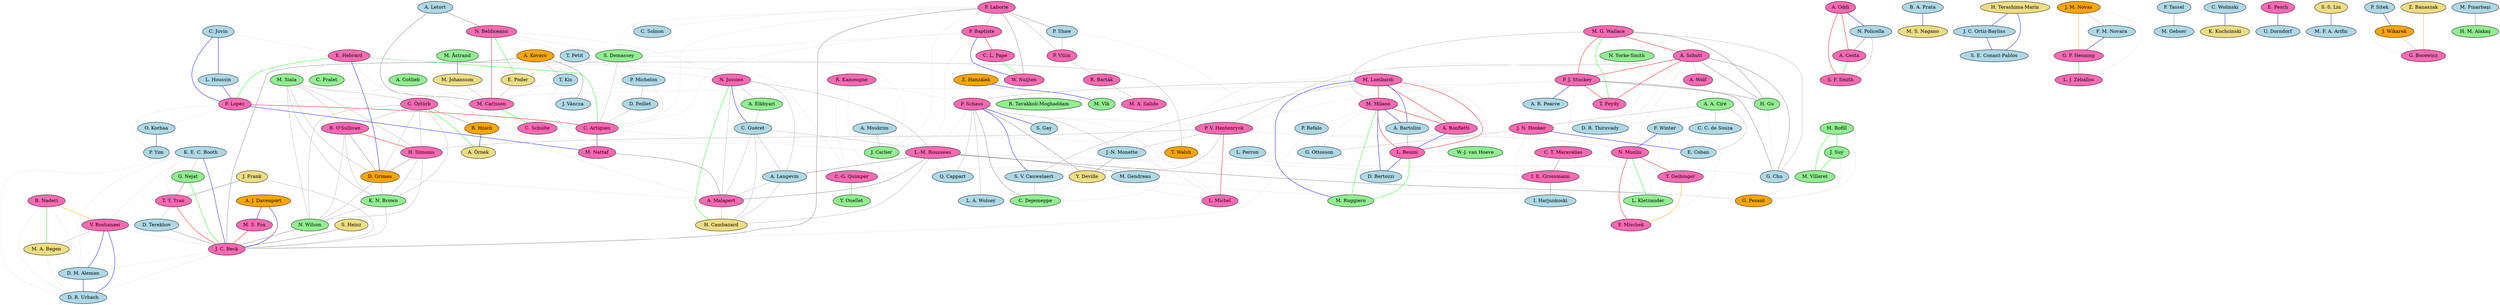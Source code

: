 strict graph coauth {
a6 [label="C. Artigues" style="filled" fillcolor="hotpink"]
a204 [label="G. Nejat" style="filled" fillcolor="lightgreen"]
a298 [label="S. F. Smith" style="filled" fillcolor="hotpink"]
a725 [label="B. Naderi" style="filled" fillcolor="hotpink"]
a133 [label="S. Heinz" style="filled" fillcolor="lightgoldenrod"]
a118 [label="P. Laborie" style="filled" fillcolor="hotpink"]
a387 [label="M. S. Nagano" style="filled" fillcolor="lightgoldenrod"]
a1778 [label="J. C. Ortiz-Bayliss" style="filled" fillcolor="lightblue"]
a326 [label="L.-M. Rousseau" style="filled" fillcolor="hotpink"]
a148 [label="P. V. Hentenryck" style="filled" fillcolor="hotpink"]
a644 [label="A. Langevin" style="filled" fillcolor="lightblue"]
a1606 [label="H. Terashima-Marín" style="filled" fillcolor="lightgoldenrod"]
a243 [label="S. Demassey" style="filled" fillcolor="lightgreen"]
a162 [label="P. Baptiste" style="filled" fillcolor="hotpink"]
a120 [label="P. Shaw" style="filled" fillcolor="lightblue"]
a92 [label="C. Schulte" style="filled" fillcolor="hotpink"]
a680 [label="P. Yim" style="filled" fillcolor="lightblue"]
a152 [label="R. Barták" style="filled" fillcolor="hotpink"]
a170 [label="C. C. de Souza" style="filled" fillcolor="lightblue"]
a284 [label="A. Cesta" style="filled" fillcolor="hotpink"]
a396 [label="D. R. Thiruvady" style="filled" fillcolor="lightblue"]
a147 [label="P. Schaus" style="filled" fillcolor="hotpink"]
a311 [label="M. Vlk" style="filled" fillcolor="lightgreen"]
a43 [label="F. Winter" style="filled" fillcolor="lightblue"]
a149 [label="J.-N. Monette" style="filled" fillcolor="lightblue"]
a129 [label="M. Siala" style="filled" fillcolor="lightgreen"]
a151 [label="Y. Deville" style="filled" fillcolor="lightgoldenrod"]
a91 [label="M. Carlsson" style="filled" fillcolor="hotpink"]
a206 [label="W.-J. van Hoeve" style="filled" fillcolor="lightgreen"]
a116 [label="Z. Hanzálek" style="filled" fillcolor="orange"]
a429 [label="R. Tavakkoli-Moghaddam" style="filled" fillcolor="lightgreen"]
a587 [label="G. P. Henning" style="filled" fillcolor="hotpink"]
a8 [label="G. Pesant" style="filled" fillcolor="orange"]
a61 [label="M. Gebser" style="filled" fillcolor="lightblue"]
a1169 [label="A. Moukrim" style="filled" fillcolor="lightblue"]
a198 [label="A. Bonfietti" style="filled" fillcolor="hotpink"]
a228 [label="M. Bofill" style="filled" fillcolor="lightgreen"]
a154 [label="T. Feydy" style="filled" fillcolor="hotpink"]
a80 [label="F. Mischek" style="filled" fillcolor="hotpink"]
a658 [label="C. Wolinski" style="filled" fillcolor="lightblue"]
a21 [label="C. Pralet" style="filled" fillcolor="lightgreen"]
a894 [label="D. M. Aleman" style="filled" fillcolor="lightblue"]
a659 [label="K. Kuchcinski" style="filled" fillcolor="lightgoldenrod"]
a128 [label="N. Beldiceanu" style="filled" fillcolor="hotpink"]
a336 [label="H. Gu" style="filled" fillcolor="lightgreen"]
a717 [label="M. Ruggiero" style="filled" fillcolor="lightgreen"]
a355 [label="P. Michelon" style="filled" fillcolor="lightblue"]
a32 [label="L. Michel" style="filled" fillcolor="hotpink"]
a620 [label="L. J. Zeballos" style="filled" fillcolor="hotpink"]
a437 [label="E. Pesch" style="filled" fillcolor="hotpink"]
a276 [label="T. Walsh" style="filled" fillcolor="orange"]
a3 [label="P. Lopez" style="filled" fillcolor="hotpink"]
a1243 [label="S.-S. Liu" style="filled" fillcolor="lightgoldenrod"]
a385 [label="B. A. Prata" style="filled" fillcolor="lightblue"]
a248 [label="A. J. Davenport" style="filled" fillcolor="orange"]
a203 [label="K. E. C. Booth" style="filled" fillcolor="lightblue"]
a375 [label="D. Bertozzi" style="filled" fillcolor="lightblue"]
a89 [label="J. C. Beck" style="filled" fillcolor="hotpink"]
a143 [label="M. Milano" style="filled" fillcolor="hotpink"]
a817 [label="D. Terekhov" style="filled" fillcolor="lightblue"]
a37 [label="C.-G. Quimper" style="filled" fillcolor="hotpink"]
a153 [label="M. A. Salido" style="filled" fillcolor="hotpink"]
a282 [label="A. Oddi" style="filled" fillcolor="hotpink"]
a629 [label="G. Bocewicz" style="filled" fillcolor="hotpink"]
a221 [label="T. Petit" style="filled" fillcolor="lightblue"]
a85 [label="C. Solnon" style="filled" fillcolor="lightblue"]
a586 [label="F. M. Novara" style="filled" fillcolor="lightblue"]
a615 [label="M. Gendreau" style="filled" fillcolor="lightblue"]
a157 [label="A. A. Ciré" style="filled" fillcolor="lightgreen"]
a825 [label="N. Wilson" style="filled" fillcolor="lightgreen"]
a379 [label="J. Frank" style="filled" fillcolor="lightgoldenrod"]
a870 [label="I. Harjunkoski" style="filled" fillcolor="lightblue"]
a288 [label="L. Perron" style="filled" fillcolor="lightblue"]
a10 [label="R. Kameugne" style="filled" fillcolor="hotpink"]
a202 [label="C. Dejemeppe" style="filled" fillcolor="lightgreen"]
a51 [label="A. Wolf" style="filled" fillcolor="hotpink"]
a254 [label="P. Refalo" style="filled" fillcolor="lightblue"]
a232 [label="J. Suy" style="filled" fillcolor="lightgreen"]
a121 [label="P. Vilím" style="filled" fillcolor="hotpink"]
a160 [label="J. N. Hooker" style="filled" fillcolor="hotpink"]
a1383 [label="M. Pınarbaşı" style="filled" fillcolor="lightblue"]
a727 [label="V. Roshanaei" style="filled" fillcolor="hotpink"]
a997 [label="H. Cambazard" style="filled" fillcolor="lightgoldenrod"]
a217 [label="K. N. Brown" style="filled" fillcolor="lightgreen"]
a278 [label="J. Váncza" style="filled" fillcolor="lightblue"]
a245 [label="L. Benini" style="filled" fillcolor="hotpink"]
a225 [label="A. Bartolini" style="filled" fillcolor="lightblue"]
a1487 [label="M. F. A. Arifin" style="filled" fillcolor="lightblue"]
a211 [label="S. Gay" style="filled" fillcolor="lightblue"]
a835 [label="M. A. Begen" style="filled" fillcolor="lightgoldenrod"]
a125 [label="P. J. Stuckey" style="filled" fillcolor="hotpink"]
a233 [label="M. Villaret" style="filled" fillcolor="lightgreen"]
a181 [label="D. Grimes" style="filled" fillcolor="orange"]
a77 [label="T. Geibinger" style="filled" fillcolor="hotpink"]
a381 [label="C. T. Maravelias" style="filled" fillcolor="hotpink"]
a224 [label="L. A. Wolsey" style="filled" fillcolor="lightblue"]
a851 [label="G. Ottosson" style="filled" fillcolor="lightblue"]
a763 [label="H. M. Alakaş" style="filled" fillcolor="lightgreen"]
a382 [label="I. E. Grossmann" style="filled" fillcolor="hotpink"]
a1474 [label="P. Sitek" style="filled" fillcolor="lightblue"]
a895 [label="D. R. Urbach" style="filled" fillcolor="lightblue"]
a45 [label="N. Musliu" style="filled" fillcolor="hotpink"]
a58 [label="P. Tassel" style="filled" fillcolor="lightblue"]
a124 [label="A. Schutt" style="filled" fillcolor="hotpink"]
a142 [label="M. Lombardi" style="filled" fillcolor="hotpink"]
a343 [label="G. Chu" style="filled" fillcolor="lightblue"]
a137 [label="B. Hnich" style="filled" fillcolor="orange"]
a523 [label="J. M. Novas" style="filled" fillcolor="orange"]
a16 [label="B. O'Sullivan" style="filled" fillcolor="hotpink"]
a52 [label="Y. Ouellet" style="filled" fillcolor="lightgreen"]
a82 [label="A. Malapert" style="filled" fillcolor="hotpink"]
a324 [label="A. R. Pearce" style="filled" fillcolor="lightblue"]
a195 [label="A. Gotlieb" style="filled" fillcolor="lightgreen"]
a2 [label="L. Houssin" style="filled" fillcolor="lightblue"]
a293 [label="C. Guéret" style="filled" fillcolor="lightblue"]
a534 [label="J. Wikarek" style="filled" fillcolor="orange"]
a146 [label="A. Kovács" style="filled" fillcolor="orange"]
a138 [label="A. Örnek" style="filled" fillcolor="lightgoldenrod"]
a247 [label="N. Jussien" style="filled" fillcolor="hotpink"]
a358 [label="E. Poder" style="filled" fillcolor="lightgoldenrod"]
a798 [label="T. T. Tran" style="filled" fillcolor="hotpink"]
a17 [label="H. Simonis" style="filled" fillcolor="hotpink"]
a117 [label="M. G. Wallace" style="filled" fillcolor="hotpink"]
a75 [label="M. Johansson" style="filled" fillcolor="lightgoldenrod"]
a302 [label="M. S. Fox" style="filled" fillcolor="hotpink"]
a679 [label="O. Korbaa" style="filled" fillcolor="lightblue"]
a127 [label="A. Letort" style="filled" fillcolor="lightblue"]
a903 [label="U. Dorndorf" style="filled" fillcolor="lightblue"]
a0 [label="C. Juvin" style="filled" fillcolor="lightblue"]
a201 [label="S. V. Cauwelaert" style="filled" fillcolor="lightblue"]
a42 [label="Q. Cappart" style="filled" fillcolor="lightblue"]
a78 [label="L. Kletzander" style="filled" fillcolor="lightgreen"]
a74 [label="M. Åstrand" style="filled" fillcolor="lightgreen"]
a655 [label="W. Nuijten" style="filled" fillcolor="hotpink"]
a135 [label="C. Öztürk" style="filled" fillcolor="hotpink"]
a844 [label="J. Carlier" style="filled" fillcolor="lightgreen"]
a163 [label="C. L. Pape" style="filled" fillcolor="hotpink"]
a19 [label="N. Yorke-Smith" style="filled" fillcolor="lightgreen"]
a335 [label="E. Coban" style="filled" fillcolor="lightblue"]
a1779 [label="S. E. Conant-Pablos" style="filled" fillcolor="lightblue"]
a155 [label="T. Kis" style="filled" fillcolor="lightblue"]
a292 [label="A. Elkhyari" style="filled" fillcolor="lightgreen"]
a283 [label="N. Policella" style="filled" fillcolor="lightblue"]
a81 [label="M. Nattaf" style="filled" fillcolor="hotpink"]
a1811 [label="Z. Banaszak" style="filled" fillcolor="lightgoldenrod"]
a356 [label="D. Feillet" style="filled" fillcolor="lightblue"]
a1 [label="E. Hebrard" style="filled" fillcolor="hotpink"]
  a125 -- a324 [weight=4 color="blue"]
   a587 -- a620 [weight=5 color="green"]
   a143 -- a198 [weight=9 color="red"]
   a142 -- a198 [weight=8 color="red"]
   a142 -- a143 [weight=23 color="red"]
   a124 -- a45 [weight=1 color="grey90"]
   a124 -- a125 [weight=16 color="red"]
   a125 -- a45 [weight=1 color="grey90"]
   a147 -- a224 [weight=2 color="grey70"]
   a0 -- a1 [weight=1 color="grey90"]
   a0 -- a2 [weight=4 color="blue"]
   a0 -- a3 [weight=4 color="blue"]
   a1 -- a2 [weight=1 color="grey90"]
   a1 -- a3 [weight=5 color="green"]
   a2 -- a3 [weight=4 color="blue"]
   a385 -- a387 [weight=4 color="blue"]
   a3 -- a6 [weight=11 color="red"]
   a217 -- a89 [weight=2 color="grey70"]
   a358 -- a91 [weight=2 color="grey70"]
   a128 -- a358 [weight=5 color="green"]
   a128 -- a91 [weight=7 color="red"]
   a679 -- a680 [weight=4 color="blue"]
   a45 -- a80 [weight=8 color="red"]
   a45 -- a77 [weight=8 color="red"]
   a77 -- a80 [weight=6 color="orange"]
   a137 -- a276 [weight=1 color="grey90"]
   a437 -- a903 [weight=4 color="blue"]
   a381 -- a382 [weight=3 color="grey50"]
   a16 -- a17 [weight=8 color="red"]
   a1606 -- a1778 [weight=4 color="blue"]
   a1606 -- a1779 [weight=4 color="blue"]
   a1778 -- a1779 [weight=4 color="blue"]
   a302 -- a89 [weight=8 color="red"]
   a326 -- a8 [weight=3 color="grey50"]
   a128 -- a243 [weight=1 color="grey90"]
   a243 -- a358 [weight=1 color="grey90"]
   a243 -- a91 [weight=1 color="grey90"]
   a658 -- a659 [weight=4 color="blue"]
   a254 -- a89 [weight=1 color="grey90"]
   a163 -- a655 [weight=5 color="green"]
   a162 -- a163 [weight=11 color="red"]
   a162 -- a655 [weight=4 color="blue"]
   a195 -- a91 [weight=1 color="grey90"]
   a379 -- a89 [weight=2 color="grey70"]
   a379 -- a798 [weight=3 color="grey50"]
   a798 -- a89 [weight=10 color="red"]
   a221 -- a358 [weight=1 color="grey90"]
   a523 -- a587 [weight=6 color="orange"]
   a523 -- a620 [weight=1 color="grey90"]
   a160 -- a335 [weight=4 color="blue"]
   a45 -- a78 [weight=5 color="green"]
   a148 -- a17 [weight=2 color="grey70"]
   a152 -- a311 [weight=1 color="grey90"]
   a43 -- a80 [weight=1 color="grey90"]
   a43 -- a78 [weight=1 color="grey90"]
   a43 -- a45 [weight=4 color="blue"]
   a43 -- a77 [weight=1 color="grey90"]
   a78 -- a80 [weight=1 color="grey90"]
   a77 -- a78 [weight=1 color="grey90"]
   a148 -- a288 [weight=1 color="grey90"]
   a1811 -- a629 [weight=6 color="orange"]
   a135 -- a138 [weight=5 color="green"]
   a356 -- a6 [weight=2 color="grey70"]
   a124 -- a148 [weight=2 color="grey70"]
   a894 -- a895 [weight=4 color="blue"]
   a727 -- a895 [weight=4 color="blue"]
   a727 -- a894 [weight=4 color="blue"]
   a284 -- a298 [weight=5 color="green"]
   a282 -- a284 [weight=8 color="red"]
   a282 -- a298 [weight=7 color="red"]
   a143 -- a851 [weight=1 color="grey90"]
   a143 -- a254 [weight=1 color="grey90"]
   a254 -- a851 [weight=1 color="grey90"]
   a146 -- a278 [weight=3 color="grey50"]
   a146 -- a155 [weight=2 color="grey70"]
   a155 -- a278 [weight=1 color="grey90"]
   a725 -- a727 [weight=6 color="orange"]
   a825 -- a89 [weight=3 color="grey50"]
   a133 -- a89 [weight=3 color="grey50"]
   a817 -- a89 [weight=3 color="grey50"]
   a798 -- a817 [weight=2 color="grey70"]
   a124 -- a396 [weight=1 color="grey90"]
   a124 -- a336 [weight=3 color="grey50"]
   a336 -- a396 [weight=1 color="grey90"]
   a117 -- a124 [weight=8 color="red"]
   a117 -- a396 [weight=1 color="grey90"]
   a117 -- a336 [weight=3 color="grey50"]
   a91 -- a92 [weight=5 color="green"]
   a247 -- a997 [weight=5 color="green"]
   a142 -- a206 [weight=1 color="grey90"]
   a127 -- a91 [weight=3 color="grey50"]
   a127 -- a128 [weight=3 color="grey50"]
   a1243 -- a1487 [weight=4 color="blue"]
   a245 -- a717 [weight=5 color="green"]
   a143 -- a245 [weight=16 color="red"]
   a143 -- a717 [weight=5 color="green"]
   a142 -- a245 [weight=12 color="red"]
   a142 -- a717 [weight=4 color="blue"]
   a282 -- a283 [weight=4 color="blue"]
   a283 -- a284 [weight=3 color="grey50"]
   a198 -- a245 [weight=4 color="blue"]
   a326 -- a82 [weight=3 color="grey50"]
   a124 -- a154 [weight=8 color="red"]
   a148 -- a32 [weight=7 color="red"]
   a58 -- a61 [weight=3 color="grey50"]
   a124 -- a343 [weight=3 color="grey50"]
   a124 -- a276 [weight=1 color="grey90"]
   a276 -- a343 [weight=1 color="grey90"]
   a89 -- a895 [weight=1 color="grey90"]
   a89 -- a894 [weight=1 color="grey90"]
   a203 -- a895 [weight=1 color="grey90"]
   a203 -- a894 [weight=1 color="grey90"]
   a203 -- a89 [weight=4 color="blue"]
   a203 -- a727 [weight=1 color="grey90"]
   a727 -- a89 [weight=1 color="grey90"]
   a204 -- a89 [weight=5 color="green"]
   a204 -- a798 [weight=3 color="grey50"]
   a725 -- a895 [weight=1 color="grey90"]
   a725 -- a894 [weight=1 color="grey90"]
   a725 -- a835 [weight=5 color="green"]
   a835 -- a895 [weight=1 color="grey90"]
   a835 -- a894 [weight=1 color="grey90"]
   a727 -- a835 [weight=2 color="grey70"]
   a248 -- a89 [weight=4 color="blue"]
   a248 -- a302 [weight=4 color="blue"]
   a157 -- a335 [weight=2 color="grey70"]
   a157 -- a160 [weight=2 color="grey70"]
   a326 -- a615 [weight=3 color="grey50"]
   a1383 -- a763 [weight=3 color="grey50"]
   a355 -- a6 [weight=1 color="grey90"]
   a243 -- a6 [weight=2 color="grey70"]
   a243 -- a355 [weight=1 color="grey90"]
   a75 -- a91 [weight=2 color="grey70"]
   a225 -- a245 [weight=3 color="grey50"]
   a143 -- a225 [weight=4 color="blue"]
   a142 -- a225 [weight=4 color="blue"]
   a147 -- a151 [weight=3 color="grey50"]
   a151 -- a224 [weight=1 color="grey90"]
   a125 -- a135 [weight=1 color="grey90"]
   a121 -- a152 [weight=2 color="grey70"]
   a1 -- a21 [weight=1 color="grey90"]
   a74 -- a75 [weight=4 color="blue"]
   a142 -- a147 [weight=2 color="grey70"]
   a142 -- a201 [weight=2 color="grey70"]
   a147 -- a201 [weight=4 color="blue"]
   a81 -- a82 [weight=3 color="grey50"]
   a125 -- a343 [weight=3 color="grey50"]
   a355 -- a356 [weight=2 color="grey70"]
   a120 -- a121 [weight=2 color="grey70"]
   a118 -- a120 [weight=3 color="grey50"]
   a118 -- a121 [weight=2 color="grey70"]
   a326 -- a382 [weight=1 color="grey90"]
   a245 -- a375 [weight=4 color="blue"]
   a143 -- a375 [weight=4 color="blue"]
   a16 -- a181 [weight=3 color="grey50"]
   a16 -- a217 [weight=2 color="grey70"]
   a16 -- a825 [weight=2 color="grey70"]
   a135 -- a16 [weight=2 color="grey70"]
   a135 -- a181 [weight=2 color="grey70"]
   a135 -- a17 [weight=2 color="grey70"]
   a135 -- a217 [weight=2 color="grey70"]
   a135 -- a825 [weight=2 color="grey70"]
   a181 -- a217 [weight=2 color="grey70"]
   a181 -- a825 [weight=2 color="grey70"]
   a17 -- a181 [weight=3 color="grey50"]
   a17 -- a217 [weight=2 color="grey70"]
   a17 -- a825 [weight=2 color="grey70"]
   a217 -- a825 [weight=2 color="grey70"]
   a129 -- a16 [weight=2 color="grey70"]
   a129 -- a135 [weight=2 color="grey70"]
   a129 -- a181 [weight=2 color="grey70"]
   a129 -- a17 [weight=2 color="grey70"]
   a129 -- a217 [weight=2 color="grey70"]
   a129 -- a825 [weight=2 color="grey70"]
   a1 -- a181 [weight=4 color="blue"]
   a37 -- a52 [weight=5 color="green"]
   a10 -- a37 [weight=1 color="grey90"]
   a10 -- a52 [weight=1 color="grey90"]
   a1474 -- a534 [weight=4 color="blue"]
   a326 -- a42 [weight=1 color="grey90"]
   a147 -- a326 [weight=1 color="grey90"]
   a147 -- a42 [weight=2 color="grey70"]
   a117 -- a125 [weight=8 color="red"]
   a117 -- a154 [weight=5 color="green"]
   a125 -- a154 [weight=8 color="red"]
   a1169 -- a844 [weight=2 color="grey70"]
   a147 -- a202 [weight=3 color="grey50"]
   a6 -- a81 [weight=4 color="blue"]
   a3 -- a81 [weight=4 color="blue"]
   a155 -- a6 [weight=1 color="grey90"]
   a155 -- a81 [weight=1 color="grey90"]
   a155 -- a3 [weight=1 color="grey90"]
   a292 -- a293 [weight=2 color="grey70"]
   a247 -- a292 [weight=2 color="grey70"]
   a247 -- a293 [weight=4 color="blue"]
   a147 -- a211 [weight=4 color="blue"]
   a116 -- a311 [weight=4 color="blue"]
   a615 -- a8 [weight=1 color="grey90"]
   a117 -- a143 [weight=2 color="grey70"]
   a149 -- a151 [weight=3 color="grey50"]
   a137 -- a138 [weight=4 color="blue"]
   a116 -- a429 [weight=1 color="grey90"]
   a118 -- a89 [weight=3 color="grey50"]
   a232 -- a233 [weight=5 color="green"]
   a228 -- a232 [weight=5 color="green"]
   a228 -- a233 [weight=5 color="green"]
   a644 -- a82 [weight=2 color="grey70"]
   a644 -- a997 [weight=2 color="grey70"]
   a82 -- a997 [weight=2 color="grey70"]
   a293 -- a644 [weight=2 color="grey70"]
   a293 -- a82 [weight=2 color="grey70"]
   a293 -- a997 [weight=2 color="grey70"]
   a293 -- a326 [weight=2 color="grey70"]
   a326 -- a644 [weight=3 color="grey50"]
   a326 -- a997 [weight=2 color="grey70"]
   a247 -- a644 [weight=2 color="grey70"]
   a247 -- a82 [weight=2 color="grey70"]
   a247 -- a326 [weight=2 color="grey70"]
   a586 -- a587 [weight=4 color="blue"]
   a523 -- a586 [weight=2 color="grey70"]
   a375 -- a717 [weight=1 color="grey90"]
   a1 -- a276 [weight=2 color="grey70"]
   a10 -- a147 [weight=1 color="grey90"]
   a146 -- a89 [weight=3 color="grey50"]
   a149 -- a32 [weight=1 color="grey90"]
   a148 -- a149 [weight=2 color="grey70"]
   a148 -- a151 [weight=2 color="grey70"]
   a147 -- a149 [weight=2 color="grey70"]
   a147 -- a32 [weight=1 color="grey90"]
   a147 -- a148 [weight=1 color="grey90"]
   a151 -- a32 [weight=1 color="grey90"]
   a149 -- a202 [weight=1 color="grey90"]
   a149 -- a201 [weight=1 color="grey90"]
   a201 -- a202 [weight=2 color="grey70"]
   a382 -- a870 [weight=3 color="grey50"]
   a125 -- a336 [weight=3 color="grey50"]
   a152 -- a153 [weight=2 color="grey70"]
   a203 -- a204 [weight=2 color="grey70"]
   a1 -- a6 [weight=5 color="green"]
   a1 -- a129 [weight=1 color="grey90"]
   a129 -- a6 [weight=1 color="grey90"]
   a117 -- a343 [weight=2 color="grey70"]
   a135 -- a137 [weight=3 color="grey50"]
   a157 -- a170 [weight=2 color="grey70"]
   a124 -- a51 [weight=2 color="grey70"]
   a381 -- a870 [weight=1 color="grey90"]
   a160 -- a381 [weight=1 color="grey90"]
   a160 -- a382 [weight=1 color="grey90"]
   a160 -- a870 [weight=1 color="grey90"]
   a120 -- a288 [weight=1 color="grey90"]
   a336 -- a343 [weight=1 color="grey90"]
   a160 -- a206 [weight=1 color="grey90"]
   a118 -- a655 [weight=3 color="grey50"]
   a232 -- a8 [weight=1 color="grey90"]
   a233 -- a8 [weight=1 color="grey90"]
   a228 -- a8 [weight=1 color="grey90"]
   a125 -- a148 [weight=1 color="grey90"]
   a160 -- a851 [weight=2 color="grey70"]
   a3 -- a679 [weight=1 color="grey90"]
   a3 -- a680 [weight=1 color="grey90"]
   a181 -- a82 [weight=1 color="grey90"]
   a1 -- a82 [weight=1 color="grey90"]
   a534 -- a629 [weight=2 color="grey70"]
   a1811 -- a534 [weight=1 color="grey90"]
   a117 -- a19 [weight=1 color="grey90"]
   a283 -- a298 [weight=2 color="grey70"]
   a151 -- a202 [weight=1 color="grey90"]
   a118 -- a163 [weight=1 color="grey90"]
   a118 -- a162 [weight=2 color="grey70"]
   a118 -- a85 [weight=1 color="grey90"]
   a148 -- a78 [weight=1 color="grey90"]
   a148 -- a45 [weight=1 color="grey90"]
   a6 -- a844 [weight=1 color="grey90"]
   a162 -- a6 [weight=1 color="grey90"]
   a162 -- a844 [weight=1 color="grey90"]
   a162 -- a243 [weight=1 color="grey90"]
   a118 -- a6 [weight=1 color="grey90"]
   a118 -- a844 [weight=1 color="grey90"]
   a118 -- a243 [weight=1 color="grey90"]
   a243 -- a844 [weight=1 color="grey90"]
   a128 -- a247 [weight=1 color="grey90"]
   a128 -- a221 [weight=1 color="grey90"]
   a221 -- a247 [weight=1 color="grey90"]
   a203 -- a798 [weight=1 color="grey90"]
   a1 -- a37 [weight=1 color="grey90"]
   a276 -- a37 [weight=1 color="grey90"]
   a1474 -- a629 [weight=1 color="grey90"]
 }
